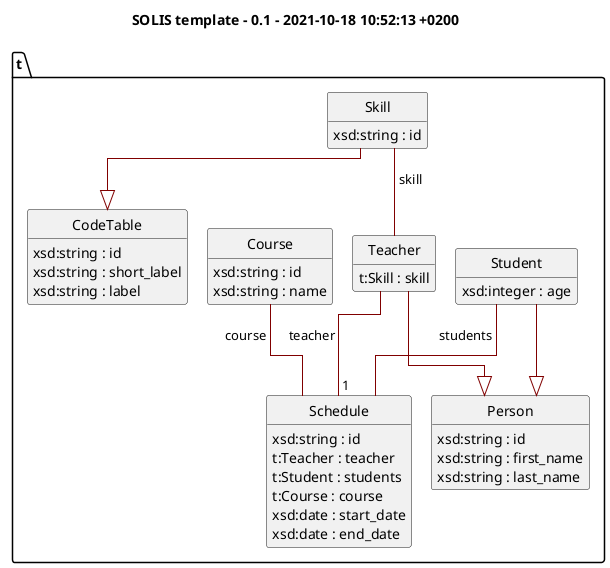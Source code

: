@startuml
!pragma layout elk
skinparam classFontSize 14
!define LIGHTORANGE
skinparam groupInheritance 1
skinparam componentStyle uml2
skinparam wrapMessageWidth 100
skinparam ArrowColor #Maroon

title SOLIS template - 0.1 - 2021-10-18 10:52:13 +0200
              
package t {

class CodeTable{
	{field} xsd:string : id 
	{field} xsd:string : short_label 
	{field} xsd:string : label 
}


class Course{
	{field} xsd:string : id 
	{field} xsd:string : name 
}


class Person{
	{field} xsd:string : id 
	{field} xsd:string : first_name 
	{field} xsd:string : last_name 
}


class Schedule{
	{field} xsd:string : id 
	{field} t:Teacher : teacher 
	{field} t:Student : students 
	{field} t:Course : course 
	{field} xsd:date : start_date 
	{field} xsd:date : end_date 
}
Teacher - "1" Schedule : teacher >
Student -  Schedule : students >
Course -  Schedule : course >

class Skill{
	{field} xsd:string : id 
}

Skill --|> CodeTable

class Student{
	{field} xsd:integer : age 
}

Student --|> Person

class Teacher{
	{field} t:Skill : skill 
}
Skill -  Teacher : skill >
Teacher --|> Person

hide circle
hide methods
hide empty members
@enduml
          
